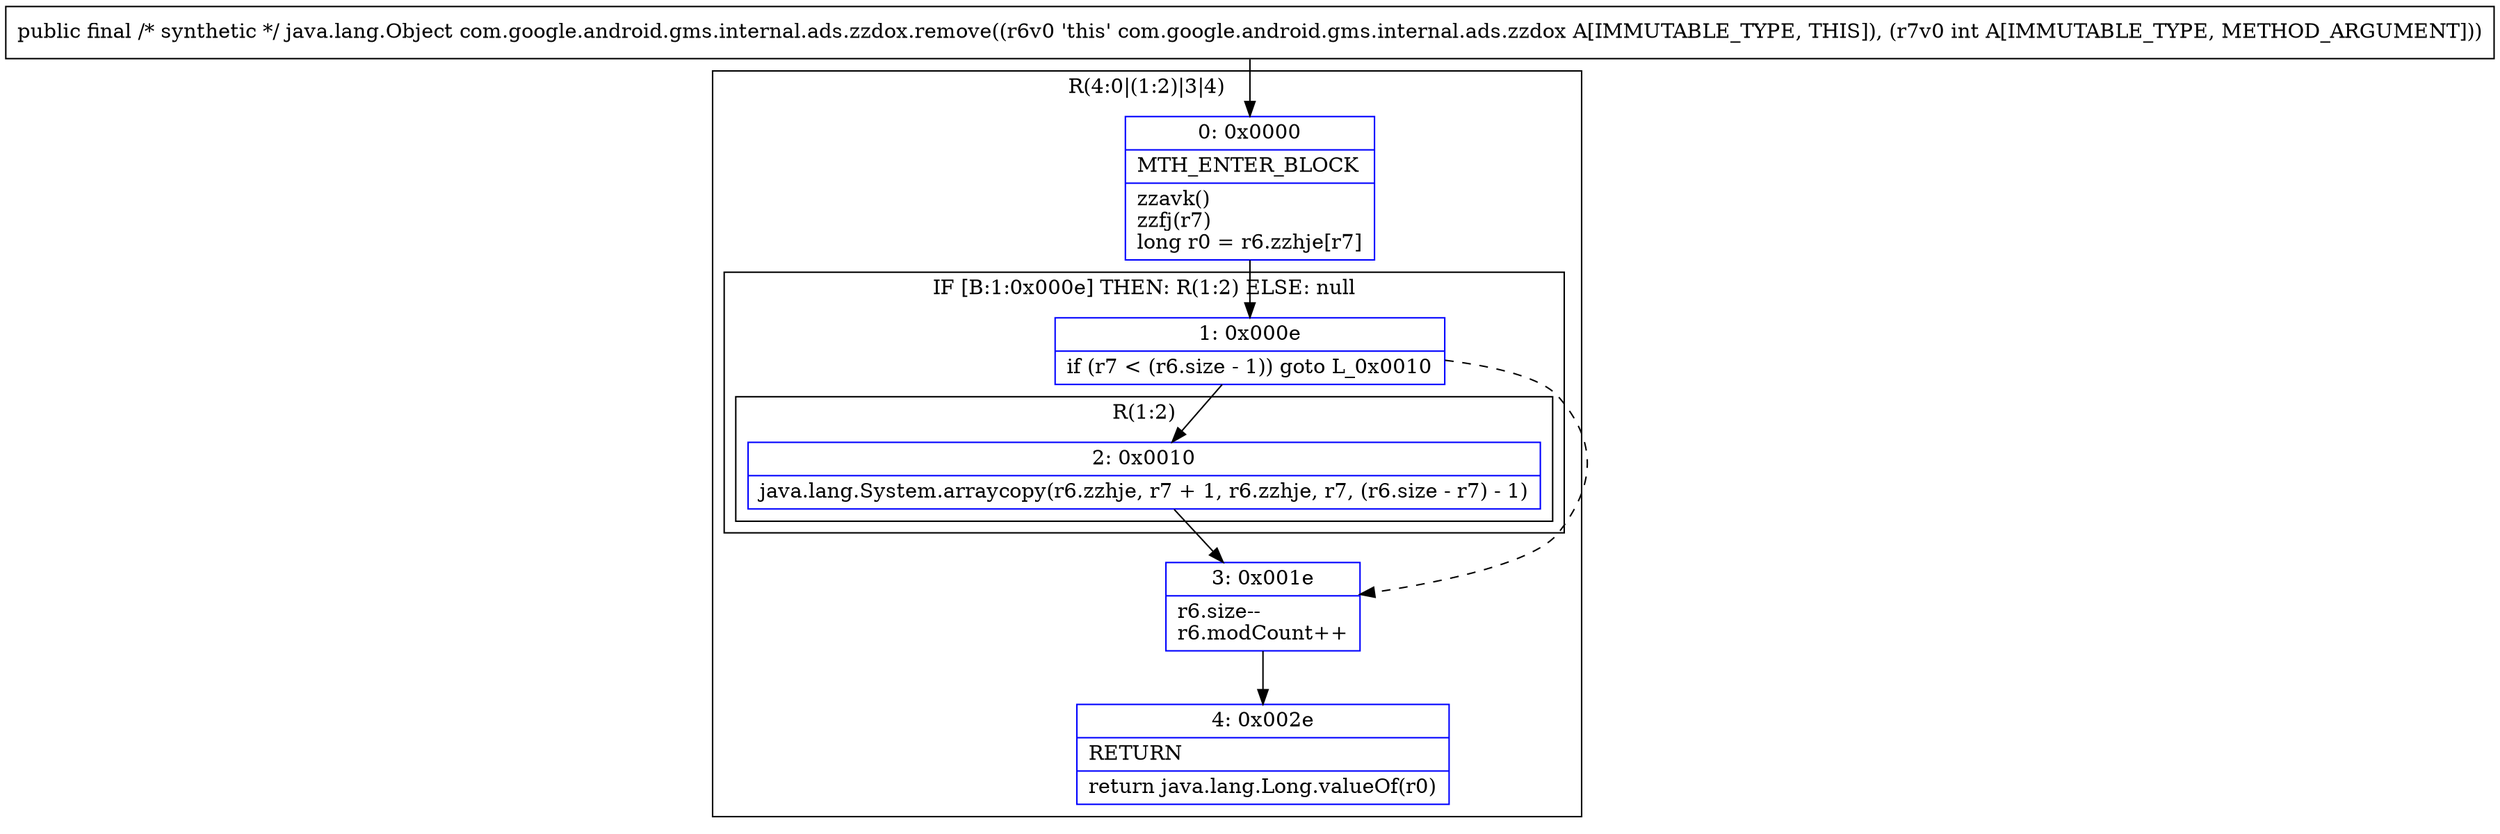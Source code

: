 digraph "CFG forcom.google.android.gms.internal.ads.zzdox.remove(I)Ljava\/lang\/Object;" {
subgraph cluster_Region_1833255314 {
label = "R(4:0|(1:2)|3|4)";
node [shape=record,color=blue];
Node_0 [shape=record,label="{0\:\ 0x0000|MTH_ENTER_BLOCK\l|zzavk()\lzzfj(r7)\llong r0 = r6.zzhje[r7]\l}"];
subgraph cluster_IfRegion_242978790 {
label = "IF [B:1:0x000e] THEN: R(1:2) ELSE: null";
node [shape=record,color=blue];
Node_1 [shape=record,label="{1\:\ 0x000e|if (r7 \< (r6.size \- 1)) goto L_0x0010\l}"];
subgraph cluster_Region_681341905 {
label = "R(1:2)";
node [shape=record,color=blue];
Node_2 [shape=record,label="{2\:\ 0x0010|java.lang.System.arraycopy(r6.zzhje, r7 + 1, r6.zzhje, r7, (r6.size \- r7) \- 1)\l}"];
}
}
Node_3 [shape=record,label="{3\:\ 0x001e|r6.size\-\-\lr6.modCount++\l}"];
Node_4 [shape=record,label="{4\:\ 0x002e|RETURN\l|return java.lang.Long.valueOf(r0)\l}"];
}
MethodNode[shape=record,label="{public final \/* synthetic *\/ java.lang.Object com.google.android.gms.internal.ads.zzdox.remove((r6v0 'this' com.google.android.gms.internal.ads.zzdox A[IMMUTABLE_TYPE, THIS]), (r7v0 int A[IMMUTABLE_TYPE, METHOD_ARGUMENT])) }"];
MethodNode -> Node_0;
Node_0 -> Node_1;
Node_1 -> Node_2;
Node_1 -> Node_3[style=dashed];
Node_2 -> Node_3;
Node_3 -> Node_4;
}

